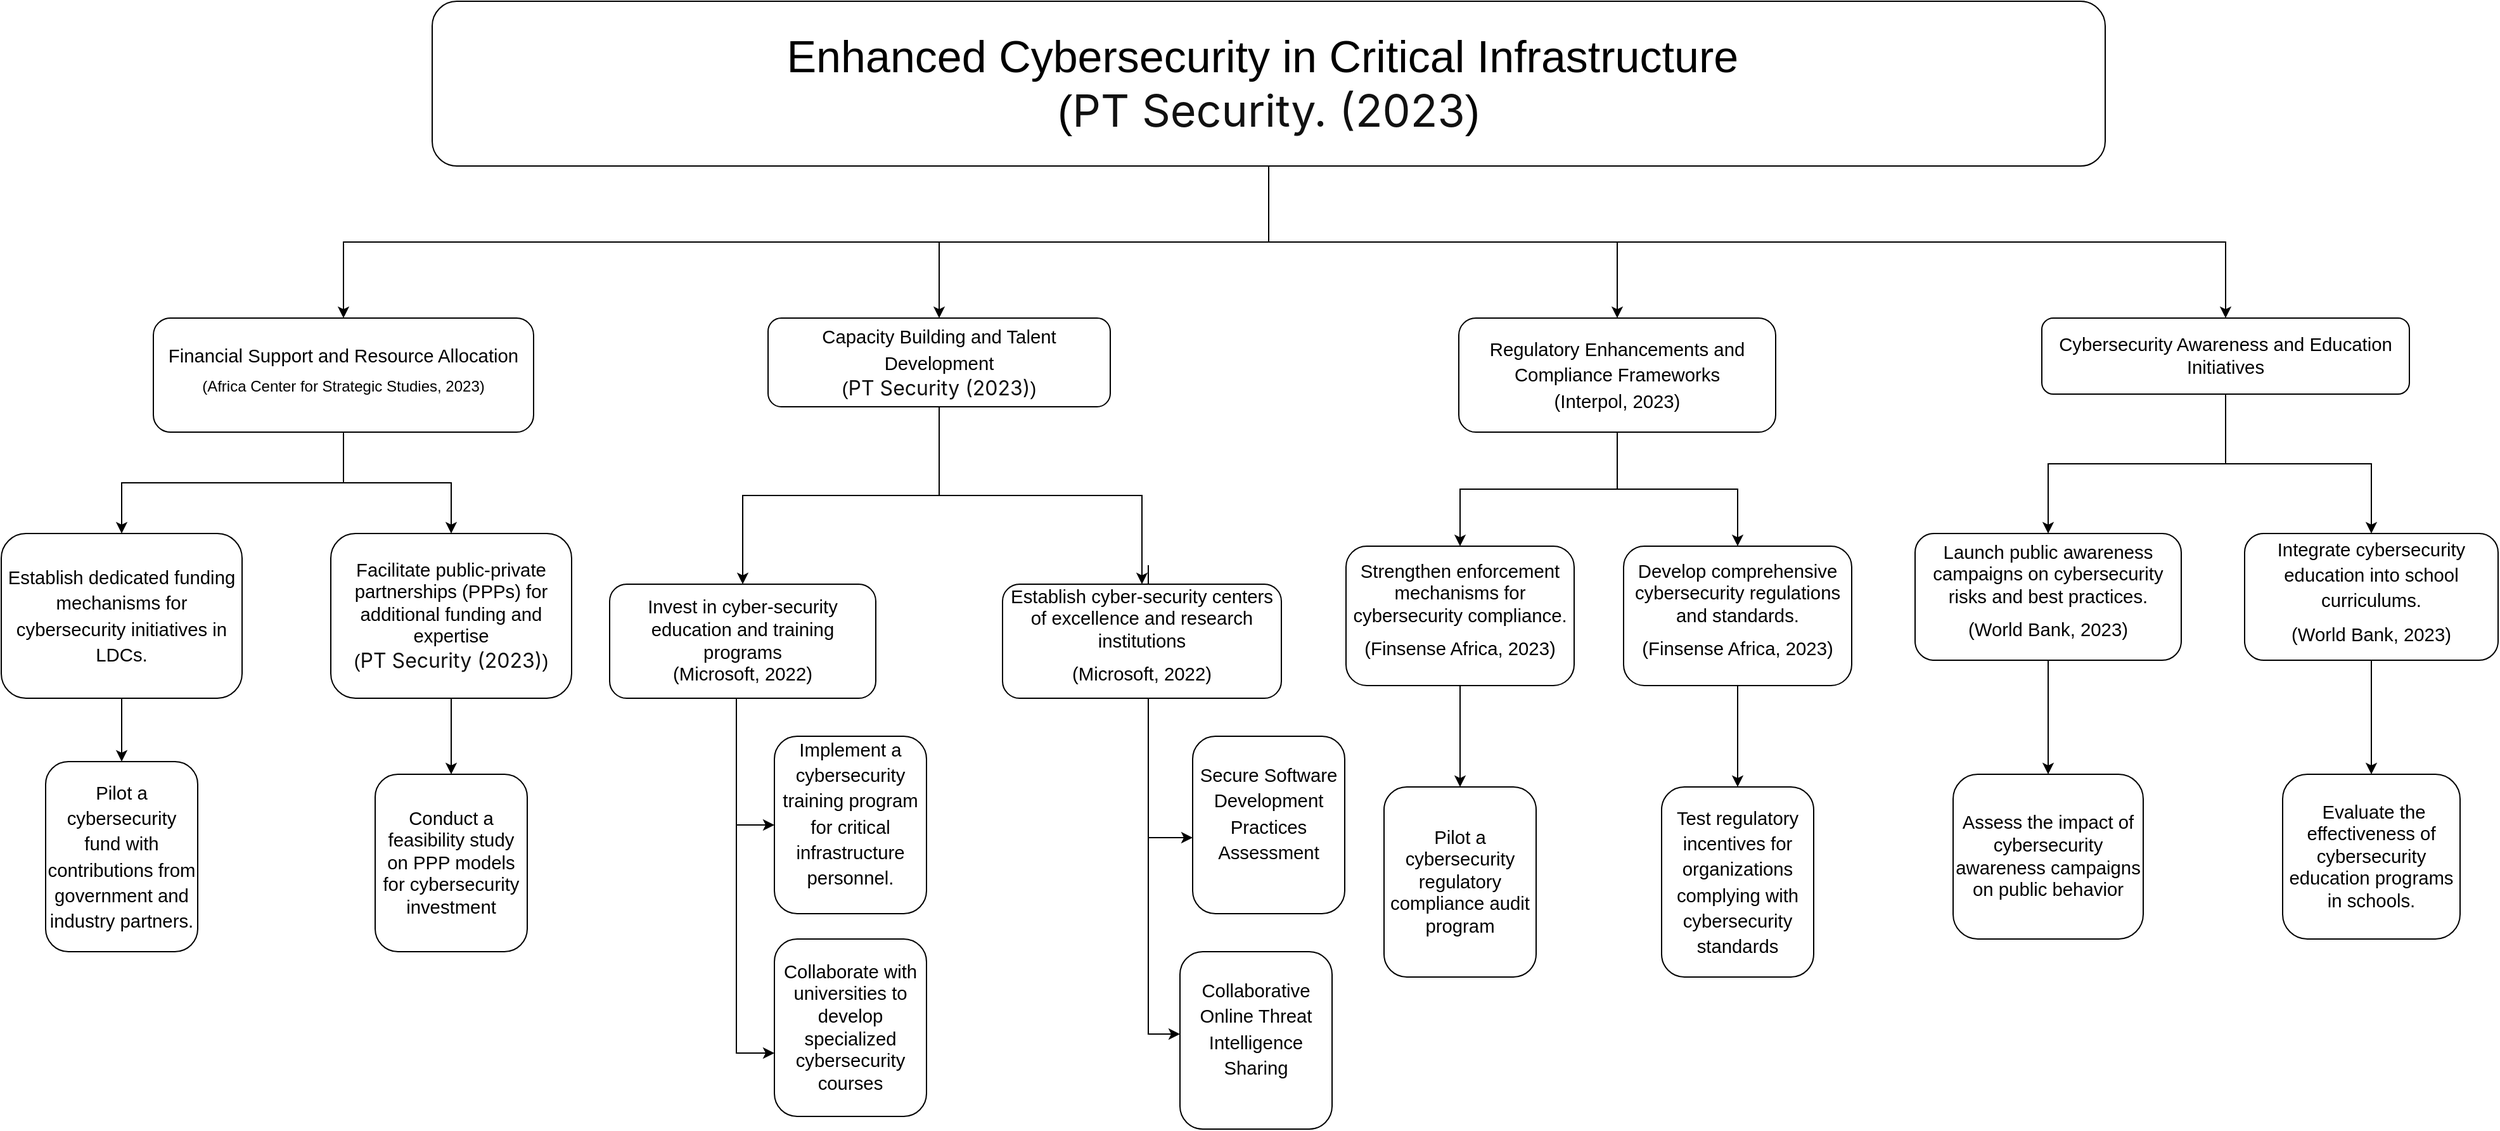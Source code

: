 <mxfile version="24.4.4" type="github">
  <diagram name="Page-1" id="qbcw0_QGkUB2L4nBPmKO">
    <mxGraphModel dx="3185" dy="808" grid="1" gridSize="10" guides="1" tooltips="1" connect="1" arrows="1" fold="1" page="1" pageScale="1" pageWidth="850" pageHeight="1100" background="none" math="0" shadow="0">
      <root>
        <mxCell id="0" />
        <mxCell id="1" parent="0" />
        <mxCell id="e39YhttfQh6g9qLsBfuA-8" value="" style="edgeStyle=orthogonalEdgeStyle;rounded=0;orthogonalLoop=1;jettySize=auto;html=1;" parent="1" source="e39YhttfQh6g9qLsBfuA-2" target="e39YhttfQh6g9qLsBfuA-7" edge="1">
          <mxGeometry relative="1" as="geometry" />
        </mxCell>
        <mxCell id="e39YhttfQh6g9qLsBfuA-10" value="" style="edgeStyle=orthogonalEdgeStyle;rounded=0;orthogonalLoop=1;jettySize=auto;html=1;" parent="1" source="e39YhttfQh6g9qLsBfuA-2" target="e39YhttfQh6g9qLsBfuA-9" edge="1">
          <mxGeometry relative="1" as="geometry" />
        </mxCell>
        <mxCell id="e39YhttfQh6g9qLsBfuA-14" value="" style="edgeStyle=orthogonalEdgeStyle;rounded=0;orthogonalLoop=1;jettySize=auto;html=1;" parent="1" source="e39YhttfQh6g9qLsBfuA-2" target="e39YhttfQh6g9qLsBfuA-13" edge="1">
          <mxGeometry relative="1" as="geometry" />
        </mxCell>
        <mxCell id="e39YhttfQh6g9qLsBfuA-20" value="" style="edgeStyle=orthogonalEdgeStyle;rounded=0;orthogonalLoop=1;jettySize=auto;html=1;" parent="1" source="e39YhttfQh6g9qLsBfuA-2" target="e39YhttfQh6g9qLsBfuA-19" edge="1">
          <mxGeometry relative="1" as="geometry" />
        </mxCell>
        <mxCell id="e39YhttfQh6g9qLsBfuA-2" value="&lt;span style=&quot;font-size: 35px;&quot; id=&quot;docs-internal-guid-f4f1dec3-7fff-86c7-fe9e-d08dac1e3e18&quot;&gt;&lt;span style=&quot;font-size: 35px; font-family: Arial, sans-serif; background-color: transparent; font-variant-numeric: normal; font-variant-east-asian: normal; font-variant-alternates: normal; font-variant-position: normal; vertical-align: baseline; white-space-collapse: preserve;&quot;&gt;Enhanced Cybersecurity in Critical Infrastructure &lt;/span&gt;&lt;/span&gt;&lt;div style=&quot;font-size: 35px;&quot;&gt;&lt;span style=&quot;font-size: 35px;&quot;&gt;&lt;span style=&quot;font-size: 35px; font-family: Arial, sans-serif; background-color: transparent; font-variant-numeric: normal; font-variant-east-asian: normal; font-variant-alternates: normal; font-variant-position: normal; vertical-align: baseline; white-space-collapse: preserve;&quot;&gt;(&lt;/span&gt;&lt;/span&gt;&lt;span style=&quot;background-color: rgb(255, 255, 255); color: rgb(17, 17, 17); font-family: -apple-system, Roboto, SegoeUI, &amp;quot;Segoe UI&amp;quot;, &amp;quot;Helvetica Neue&amp;quot;, Helvetica, &amp;quot;Microsoft YaHei&amp;quot;, &amp;quot;Meiryo UI&amp;quot;, Meiryo, &amp;quot;Arial Unicode MS&amp;quot;, sans-serif; font-size: 35px; text-align: left;&quot;&gt;PT Security. (2023&lt;/span&gt;&lt;span style=&quot;background-color: transparent; font-family: Arial, sans-serif; white-space-collapse: preserve; font-size: 35px;&quot;&gt;)&lt;/span&gt;&lt;/div&gt;" style="whiteSpace=wrap;html=1;gradientDirection=east;rounded=1;fontSize=35;" parent="1" vertex="1">
          <mxGeometry x="-550" y="30" width="1320" height="130" as="geometry" />
        </mxCell>
        <mxCell id="e39YhttfQh6g9qLsBfuA-34" value="" style="edgeStyle=orthogonalEdgeStyle;rounded=0;orthogonalLoop=1;jettySize=auto;html=1;" parent="1" source="e39YhttfQh6g9qLsBfuA-7" target="e39YhttfQh6g9qLsBfuA-33" edge="1">
          <mxGeometry relative="1" as="geometry" />
        </mxCell>
        <mxCell id="e39YhttfQh6g9qLsBfuA-36" value="" style="edgeStyle=orthogonalEdgeStyle;rounded=0;orthogonalLoop=1;jettySize=auto;html=1;" parent="1" source="e39YhttfQh6g9qLsBfuA-7" target="e39YhttfQh6g9qLsBfuA-35" edge="1">
          <mxGeometry relative="1" as="geometry" />
        </mxCell>
        <mxCell id="e39YhttfQh6g9qLsBfuA-7" value="&lt;span id=&quot;docs-internal-guid-b18fc274-7fff-4afe-53f8-195ce8988570&quot;&gt;&lt;p style=&quot;line-height:1.38;margin-top:0pt;margin-bottom:0pt;&quot; dir=&quot;ltr&quot;&gt;&lt;span style=&quot;font-size: 11pt; font-family: Arial, sans-serif; background-color: transparent; font-variant-numeric: normal; font-variant-east-asian: normal; font-variant-alternates: normal; font-variant-position: normal; vertical-align: baseline; white-space-collapse: preserve;&quot;&gt;Regulatory Enhancements and Compliance Frameworks&lt;/span&gt;&lt;/p&gt;&lt;p style=&quot;line-height:1.38;margin-top:0pt;margin-bottom:0pt;&quot; dir=&quot;ltr&quot;&gt;&lt;span style=&quot;background-color: transparent; font-family: Arial, sans-serif; font-size: 11pt; white-space-collapse: preserve; text-indent: -36pt;&quot;&gt;(Interpol, 2023)&lt;/span&gt;&lt;/p&gt;&lt;/span&gt;" style="whiteSpace=wrap;html=1;gradientDirection=east;rounded=1;" parent="1" vertex="1">
          <mxGeometry x="260" y="280" width="250" height="90" as="geometry" />
        </mxCell>
        <mxCell id="e39YhttfQh6g9qLsBfuA-50" value="" style="edgeStyle=orthogonalEdgeStyle;rounded=0;orthogonalLoop=1;jettySize=auto;html=1;" parent="1" source="e39YhttfQh6g9qLsBfuA-9" target="e39YhttfQh6g9qLsBfuA-49" edge="1">
          <mxGeometry relative="1" as="geometry" />
        </mxCell>
        <mxCell id="e39YhttfQh6g9qLsBfuA-52" value="" style="edgeStyle=orthogonalEdgeStyle;rounded=0;orthogonalLoop=1;jettySize=auto;html=1;" parent="1" source="e39YhttfQh6g9qLsBfuA-9" target="e39YhttfQh6g9qLsBfuA-51" edge="1">
          <mxGeometry relative="1" as="geometry" />
        </mxCell>
        <mxCell id="e39YhttfQh6g9qLsBfuA-9" value="&lt;span id=&quot;docs-internal-guid-cc9d6333-7fff-6a8c-3ab8-d3a8226ca76d&quot;&gt;&lt;span style=&quot;font-size: 11pt; font-family: Arial, sans-serif; background-color: transparent; font-variant-numeric: normal; font-variant-east-asian: normal; font-variant-alternates: normal; font-variant-position: normal; vertical-align: baseline; white-space-collapse: preserve;&quot;&gt;Financial Support and Resource Allocation&lt;/span&gt;&lt;/span&gt;&lt;div&gt;&lt;span id=&quot;docs-internal-guid-babed1f7-7fff-7fd7-703a-34e5aa5de9e6&quot;&gt;&lt;p style=&quot;line-height:2.4;text-indent: -36pt;margin-top:0pt;margin-bottom:0pt;padding:0pt 0pt 0pt 36pt;&quot; dir=&quot;ltr&quot;&gt;&lt;span style=&quot;font-family: Arial, sans-serif; background-color: transparent; font-variant-numeric: normal; font-variant-east-asian: normal; font-variant-alternates: normal; font-variant-position: normal; vertical-align: baseline; white-space-collapse: preserve;&quot;&gt;&lt;font style=&quot;font-size: 12px;&quot;&gt;(Africa Center for Strategic Studies, 2023)&lt;/font&gt;&lt;/span&gt;&lt;/p&gt;&lt;/span&gt;&lt;/div&gt;" style="whiteSpace=wrap;html=1;gradientDirection=east;rounded=1;" parent="1" vertex="1">
          <mxGeometry x="-770" y="280" width="300" height="90" as="geometry" />
        </mxCell>
        <mxCell id="e39YhttfQh6g9qLsBfuA-42" value="" style="edgeStyle=orthogonalEdgeStyle;rounded=0;orthogonalLoop=1;jettySize=auto;html=1;" parent="1" source="e39YhttfQh6g9qLsBfuA-13" target="e39YhttfQh6g9qLsBfuA-41" edge="1">
          <mxGeometry relative="1" as="geometry" />
        </mxCell>
        <mxCell id="e39YhttfQh6g9qLsBfuA-44" value="" style="edgeStyle=orthogonalEdgeStyle;rounded=0;orthogonalLoop=1;jettySize=auto;html=1;" parent="1" source="e39YhttfQh6g9qLsBfuA-13" target="e39YhttfQh6g9qLsBfuA-43" edge="1">
          <mxGeometry relative="1" as="geometry" />
        </mxCell>
        <mxCell id="e39YhttfQh6g9qLsBfuA-13" value="&lt;span id=&quot;docs-internal-guid-c67d08ce-7fff-69de-2ffb-74023b6b5d5c&quot;&gt;&lt;span style=&quot;font-size: 11pt; font-family: Arial, sans-serif; background-color: transparent; font-variant-numeric: normal; font-variant-east-asian: normal; font-variant-alternates: normal; font-variant-position: normal; vertical-align: baseline; white-space-collapse: preserve;&quot;&gt;Cybersecurity Awareness and Education Initiatives&lt;/span&gt;&lt;/span&gt;" style="whiteSpace=wrap;html=1;gradientDirection=east;rounded=1;" parent="1" vertex="1">
          <mxGeometry x="720" y="280" width="290" height="60" as="geometry" />
        </mxCell>
        <mxCell id="e39YhttfQh6g9qLsBfuA-22" value="" style="edgeStyle=orthogonalEdgeStyle;rounded=0;orthogonalLoop=1;jettySize=auto;html=1;" parent="1" source="e39YhttfQh6g9qLsBfuA-19" target="e39YhttfQh6g9qLsBfuA-21" edge="1">
          <mxGeometry relative="1" as="geometry" />
        </mxCell>
        <mxCell id="e39YhttfQh6g9qLsBfuA-24" value="" style="edgeStyle=orthogonalEdgeStyle;rounded=0;orthogonalLoop=1;jettySize=auto;html=1;" parent="1" source="e39YhttfQh6g9qLsBfuA-19" target="e39YhttfQh6g9qLsBfuA-23" edge="1">
          <mxGeometry relative="1" as="geometry" />
        </mxCell>
        <mxCell id="e39YhttfQh6g9qLsBfuA-19" value="&lt;span id=&quot;docs-internal-guid-990a0c09-7fff-07dc-5c46-0e6442948d26&quot;&gt;&lt;p style=&quot;line-height:1.38;margin-top:0pt;margin-bottom:0pt;&quot; dir=&quot;ltr&quot;&gt;&lt;span style=&quot;font-size: 11pt; font-family: Arial, sans-serif; background-color: transparent; font-variant-numeric: normal; font-variant-east-asian: normal; font-variant-alternates: normal; font-variant-position: normal; vertical-align: baseline; white-space-collapse: preserve;&quot;&gt;Capacity Building and Talent Development&lt;/span&gt;&lt;/p&gt;&lt;div&gt;&lt;span style=&quot;font-size: 11pt; font-family: Arial, sans-serif; background-color: transparent; font-variant-numeric: normal; font-variant-east-asian: normal; font-variant-alternates: normal; font-variant-position: normal; vertical-align: baseline; white-space-collapse: preserve;&quot;&gt;(&lt;/span&gt;&lt;span style=&quot;background-color: rgb(255, 255, 255); color: rgb(17, 17, 17); font-family: -apple-system, Roboto, SegoeUI, &amp;quot;Segoe UI&amp;quot;, &amp;quot;Helvetica Neue&amp;quot;, Helvetica, &amp;quot;Microsoft YaHei&amp;quot;, &amp;quot;Meiryo UI&amp;quot;, Meiryo, &amp;quot;Arial Unicode MS&amp;quot;, sans-serif; font-size: 16px; text-align: left;&quot;&gt;PT Security (2023)&lt;/span&gt;&lt;span style=&quot;background-color: transparent; font-family: Arial, sans-serif; font-size: 11pt; white-space-collapse: preserve;&quot;&gt;)&lt;/span&gt;&lt;/div&gt;&lt;/span&gt;" style="whiteSpace=wrap;html=1;gradientDirection=east;rounded=1;" parent="1" vertex="1">
          <mxGeometry x="-285" y="280" width="270" height="70" as="geometry" />
        </mxCell>
        <mxCell id="e39YhttfQh6g9qLsBfuA-26" value="" style="edgeStyle=orthogonalEdgeStyle;rounded=0;orthogonalLoop=1;jettySize=auto;html=1;" parent="1" source="e39YhttfQh6g9qLsBfuA-21" target="e39YhttfQh6g9qLsBfuA-25" edge="1">
          <mxGeometry relative="1" as="geometry">
            <Array as="points">
              <mxPoint x="-310" y="680" />
            </Array>
          </mxGeometry>
        </mxCell>
        <mxCell id="e39YhttfQh6g9qLsBfuA-28" value="" style="edgeStyle=orthogonalEdgeStyle;rounded=0;orthogonalLoop=1;jettySize=auto;html=1;" parent="1" source="e39YhttfQh6g9qLsBfuA-21" target="e39YhttfQh6g9qLsBfuA-27" edge="1">
          <mxGeometry relative="1" as="geometry">
            <Array as="points">
              <mxPoint x="-310" y="860" />
            </Array>
          </mxGeometry>
        </mxCell>
        <mxCell id="e39YhttfQh6g9qLsBfuA-21" value="&lt;span id=&quot;docs-internal-guid-485b95d7-7fff-4483-19b6-c63915ce63f2&quot;&gt;&lt;span style=&quot;font-size: 11pt; font-family: Arial, sans-serif; background-color: transparent; font-variant-numeric: normal; font-variant-east-asian: normal; font-variant-alternates: normal; font-variant-position: normal; vertical-align: baseline; white-space-collapse: preserve;&quot;&gt;Invest in cyber-security education and training programs&lt;/span&gt;&lt;/span&gt;&lt;div&gt;&lt;span style=&quot;background-color: transparent; font-family: Arial, sans-serif; font-size: 11pt; white-space-collapse: preserve; text-indent: -36pt;&quot;&gt;(Microsoft, 2022)&lt;/span&gt;&lt;/div&gt;" style="whiteSpace=wrap;html=1;gradientDirection=east;rounded=1;" parent="1" vertex="1">
          <mxGeometry x="-410" y="490" width="210" height="90" as="geometry" />
        </mxCell>
        <mxCell id="e39YhttfQh6g9qLsBfuA-30" value="" style="edgeStyle=orthogonalEdgeStyle;rounded=0;orthogonalLoop=1;jettySize=auto;html=1;" parent="1" edge="1">
          <mxGeometry relative="1" as="geometry">
            <mxPoint x="15" y="475" as="sourcePoint" />
            <mxPoint x="40" y="845" as="targetPoint" />
            <Array as="points">
              <mxPoint x="15" y="845" />
            </Array>
          </mxGeometry>
        </mxCell>
        <mxCell id="e39YhttfQh6g9qLsBfuA-32" value="" style="edgeStyle=orthogonalEdgeStyle;rounded=0;orthogonalLoop=1;jettySize=auto;html=1;" parent="1" source="e39YhttfQh6g9qLsBfuA-23" target="e39YhttfQh6g9qLsBfuA-31" edge="1">
          <mxGeometry relative="1" as="geometry">
            <Array as="points">
              <mxPoint x="15" y="690" />
            </Array>
          </mxGeometry>
        </mxCell>
        <mxCell id="e39YhttfQh6g9qLsBfuA-23" value="&lt;span id=&quot;docs-internal-guid-18b46ba3-7fff-d74f-bfe8-685734410107&quot;&gt;&lt;span style=&quot;font-size: 11pt; font-family: Arial, sans-serif; background-color: transparent; font-variant-numeric: normal; font-variant-east-asian: normal; font-variant-alternates: normal; font-variant-position: normal; vertical-align: baseline; white-space-collapse: preserve;&quot;&gt;Establish cyber-security centers of excellence and research institutions&lt;/span&gt;&lt;/span&gt;&lt;div&gt;&lt;span id=&quot;docs-internal-guid-ec48a3c2-7fff-95ab-d851-11cc80c9805e&quot;&gt;&lt;p style=&quot;line-height:2.4;text-indent: -36pt;margin-top:0pt;margin-bottom:0pt;padding:0pt 0pt 0pt 36pt;&quot; dir=&quot;ltr&quot;&gt;&lt;span style=&quot;font-size: 11pt; font-family: Arial, sans-serif; background-color: transparent; font-variant-numeric: normal; font-variant-east-asian: normal; font-variant-alternates: normal; font-variant-position: normal; vertical-align: baseline; white-space-collapse: preserve;&quot;&gt;(Microsoft, 2022)&lt;/span&gt;&lt;/p&gt;&lt;/span&gt;&lt;/div&gt;" style="whiteSpace=wrap;html=1;gradientDirection=east;rounded=1;" parent="1" vertex="1">
          <mxGeometry x="-100" y="490" width="220" height="90" as="geometry" />
        </mxCell>
        <mxCell id="e39YhttfQh6g9qLsBfuA-25" value="&lt;span id=&quot;docs-internal-guid-861550bc-7fff-abbb-05d8-247e7f832565&quot;&gt;&lt;p style=&quot;line-height:1.38;margin-top:0pt;margin-bottom:0pt;&quot; dir=&quot;ltr&quot;&gt;&lt;span style=&quot;font-size: 11pt; font-family: Arial, sans-serif; background-color: transparent; font-variant-numeric: normal; font-variant-east-asian: normal; font-variant-alternates: normal; font-variant-position: normal; vertical-align: baseline; white-space-collapse: preserve;&quot;&gt;Implement a cybersecurity training program for critical infrastructure personnel.&lt;/span&gt;&lt;/p&gt;&lt;div&gt;&lt;span style=&quot;font-size: 11pt; font-family: Arial, sans-serif; background-color: transparent; font-variant-numeric: normal; font-variant-east-asian: normal; font-variant-alternates: normal; font-variant-position: normal; vertical-align: baseline; white-space-collapse: preserve;&quot;&gt;&lt;br&gt;&lt;/span&gt;&lt;/div&gt;&lt;/span&gt;" style="whiteSpace=wrap;html=1;gradientDirection=east;rounded=1;" parent="1" vertex="1">
          <mxGeometry x="-280" y="610" width="120" height="140" as="geometry" />
        </mxCell>
        <mxCell id="e39YhttfQh6g9qLsBfuA-27" value="&lt;span id=&quot;docs-internal-guid-a274a397-7fff-2ead-f305-4d36a65ef558&quot;&gt;&lt;span style=&quot;font-size: 11pt; font-family: Arial, sans-serif; background-color: transparent; font-variant-numeric: normal; font-variant-east-asian: normal; font-variant-alternates: normal; font-variant-position: normal; vertical-align: baseline; white-space-collapse: preserve;&quot;&gt;Collaborate with universities to develop specialized cybersecurity courses&lt;/span&gt;&lt;/span&gt;" style="whiteSpace=wrap;html=1;gradientDirection=east;rounded=1;" parent="1" vertex="1">
          <mxGeometry x="-280" y="770" width="120" height="140" as="geometry" />
        </mxCell>
        <mxCell id="e39YhttfQh6g9qLsBfuA-29" value="&lt;span id=&quot;docs-internal-guid-a18de563-7fff-5fc9-9cf2-ea263a337493&quot;&gt;&lt;p style=&quot;line-height:1.38;margin-top:0pt;margin-bottom:0pt;&quot; dir=&quot;ltr&quot;&gt;&lt;span style=&quot;font-size: 11pt; font-family: Arial, sans-serif; background-color: transparent; font-variant-numeric: normal; font-variant-east-asian: normal; font-variant-alternates: normal; font-variant-position: normal; vertical-align: baseline; white-space-collapse: preserve;&quot;&gt;Collaborative Online Threat Intelligence Sharing&lt;/span&gt;&lt;/p&gt;&lt;div&gt;&lt;span style=&quot;font-size: 11pt; font-family: Arial, sans-serif; background-color: transparent; font-variant-numeric: normal; font-variant-east-asian: normal; font-variant-alternates: normal; font-variant-position: normal; vertical-align: baseline; white-space-collapse: preserve;&quot;&gt;&lt;br&gt;&lt;/span&gt;&lt;/div&gt;&lt;/span&gt;" style="whiteSpace=wrap;html=1;gradientDirection=east;rounded=1;" parent="1" vertex="1">
          <mxGeometry x="40" y="780" width="120" height="140" as="geometry" />
        </mxCell>
        <mxCell id="e39YhttfQh6g9qLsBfuA-31" value="&lt;span id=&quot;docs-internal-guid-934dd741-7fff-ac54-7cf5-09e80a9506ce&quot;&gt;&lt;p style=&quot;line-height:1.38;margin-top:0pt;margin-bottom:0pt;&quot; dir=&quot;ltr&quot;&gt;&lt;span style=&quot;font-size: 11pt; font-family: Arial, sans-serif; background-color: transparent; font-variant-numeric: normal; font-variant-east-asian: normal; font-variant-alternates: normal; font-variant-position: normal; vertical-align: baseline; white-space-collapse: preserve;&quot;&gt;Secure Software Development Practices Assessment&lt;/span&gt;&lt;/p&gt;&lt;div&gt;&lt;span style=&quot;font-size: 11pt; font-family: Arial, sans-serif; background-color: transparent; font-variant-numeric: normal; font-variant-east-asian: normal; font-variant-alternates: normal; font-variant-position: normal; vertical-align: baseline; white-space-collapse: preserve;&quot;&gt;&lt;br&gt;&lt;/span&gt;&lt;/div&gt;&lt;/span&gt;" style="whiteSpace=wrap;html=1;gradientDirection=east;rounded=1;" parent="1" vertex="1">
          <mxGeometry x="50" y="610" width="120" height="140" as="geometry" />
        </mxCell>
        <mxCell id="e39YhttfQh6g9qLsBfuA-38" value="" style="edgeStyle=orthogonalEdgeStyle;rounded=0;orthogonalLoop=1;jettySize=auto;html=1;" parent="1" source="e39YhttfQh6g9qLsBfuA-33" target="e39YhttfQh6g9qLsBfuA-37" edge="1">
          <mxGeometry relative="1" as="geometry" />
        </mxCell>
        <mxCell id="e39YhttfQh6g9qLsBfuA-33" value="&lt;span id=&quot;docs-internal-guid-ed263192-7fff-3666-211a-55636b847bee&quot;&gt;&lt;span style=&quot;font-size: 11pt; font-family: Arial, sans-serif; background-color: transparent; font-variant-numeric: normal; font-variant-east-asian: normal; font-variant-alternates: normal; font-variant-position: normal; vertical-align: baseline; white-space-collapse: preserve;&quot;&gt;Strengthen enforcement mechanisms for cybersecurity compliance.&lt;/span&gt;&lt;/span&gt;&lt;div&gt;&lt;span id=&quot;docs-internal-guid-02dee588-7fff-0530-bb25-d3979dab9b3e&quot;&gt;&lt;p style=&quot;line-height:2.4;text-indent: -36pt;margin-top:0pt;margin-bottom:0pt;padding:0pt 0pt 0pt 36pt;&quot; dir=&quot;ltr&quot;&gt;&lt;span style=&quot;font-size: 11pt; font-family: Arial, sans-serif; background-color: transparent; font-variant-numeric: normal; font-variant-east-asian: normal; font-variant-alternates: normal; font-variant-position: normal; vertical-align: baseline; white-space-collapse: preserve;&quot;&gt;(Finsense Africa, 2023)&lt;/span&gt;&lt;/p&gt;&lt;/span&gt;&lt;/div&gt;" style="whiteSpace=wrap;html=1;gradientDirection=east;rounded=1;" parent="1" vertex="1">
          <mxGeometry x="171" y="460" width="180" height="110" as="geometry" />
        </mxCell>
        <mxCell id="e39YhttfQh6g9qLsBfuA-40" value="" style="edgeStyle=orthogonalEdgeStyle;rounded=0;orthogonalLoop=1;jettySize=auto;html=1;" parent="1" source="e39YhttfQh6g9qLsBfuA-35" target="e39YhttfQh6g9qLsBfuA-39" edge="1">
          <mxGeometry relative="1" as="geometry" />
        </mxCell>
        <mxCell id="e39YhttfQh6g9qLsBfuA-35" value="&lt;span id=&quot;docs-internal-guid-513995c7-7fff-01c9-d99b-1a55456af1bd&quot;&gt;&lt;span style=&quot;font-size: 11pt; font-family: Arial, sans-serif; background-color: transparent; font-variant-numeric: normal; font-variant-east-asian: normal; font-variant-alternates: normal; font-variant-position: normal; vertical-align: baseline; white-space-collapse: preserve;&quot;&gt;Develop comprehensive cybersecurity regulations and standards.&lt;/span&gt;&lt;/span&gt;&lt;div&gt;&lt;span id=&quot;docs-internal-guid-02dee588-7fff-0530-bb25-d3979dab9b3e&quot;&gt;&lt;p style=&quot;line-height:2.4;text-indent: -36pt;margin-top:0pt;margin-bottom:0pt;padding:0pt 0pt 0pt 36pt;&quot; dir=&quot;ltr&quot;&gt;&lt;span style=&quot;font-size: 11pt; font-family: Arial, sans-serif; background-color: transparent; font-variant-numeric: normal; font-variant-east-asian: normal; font-variant-alternates: normal; font-variant-position: normal; vertical-align: baseline; white-space-collapse: preserve;&quot;&gt;(Finsense Africa, 2023)&lt;/span&gt;&lt;/p&gt;&lt;/span&gt;&lt;/div&gt;" style="whiteSpace=wrap;html=1;gradientDirection=east;rounded=1;" parent="1" vertex="1">
          <mxGeometry x="390" y="460" width="180" height="110" as="geometry" />
        </mxCell>
        <mxCell id="e39YhttfQh6g9qLsBfuA-37" value="&lt;span id=&quot;docs-internal-guid-ce5683f2-7fff-e18b-a923-ddcb51da9e7b&quot;&gt;&lt;span style=&quot;font-size: 11pt; font-family: Arial, sans-serif; background-color: transparent; font-variant-numeric: normal; font-variant-east-asian: normal; font-variant-alternates: normal; font-variant-position: normal; vertical-align: baseline; white-space-collapse: preserve;&quot;&gt;Pilot a cybersecurity regulatory compliance audit program&lt;/span&gt;&lt;/span&gt;" style="whiteSpace=wrap;html=1;gradientDirection=east;rounded=1;" parent="1" vertex="1">
          <mxGeometry x="201" y="650" width="120" height="150" as="geometry" />
        </mxCell>
        <mxCell id="e39YhttfQh6g9qLsBfuA-39" value="&lt;span id=&quot;docs-internal-guid-d0e1a502-7fff-ab43-f309-67176f202d0d&quot;&gt;&lt;p style=&quot;line-height:1.38;margin-top:0pt;margin-bottom:0pt;&quot; dir=&quot;ltr&quot;&gt;&lt;span style=&quot;font-size: 11pt; font-family: Arial, sans-serif; background-color: transparent; font-variant-numeric: normal; font-variant-east-asian: normal; font-variant-alternates: normal; font-variant-position: normal; vertical-align: baseline; white-space-collapse: preserve;&quot;&gt;Test regulatory incentives for organizations complying with cybersecurity standards&lt;/span&gt;&lt;/p&gt;&lt;/span&gt;" style="whiteSpace=wrap;html=1;gradientDirection=east;rounded=1;" parent="1" vertex="1">
          <mxGeometry x="420" y="650" width="120" height="150" as="geometry" />
        </mxCell>
        <mxCell id="e39YhttfQh6g9qLsBfuA-46" value="" style="edgeStyle=orthogonalEdgeStyle;rounded=0;orthogonalLoop=1;jettySize=auto;html=1;" parent="1" source="e39YhttfQh6g9qLsBfuA-41" target="e39YhttfQh6g9qLsBfuA-45" edge="1">
          <mxGeometry relative="1" as="geometry" />
        </mxCell>
        <mxCell id="e39YhttfQh6g9qLsBfuA-41" value="&lt;span id=&quot;docs-internal-guid-cf354e25-7fff-c3ef-3a1c-7660bfa89c8e&quot;&gt;&lt;span style=&quot;font-size: 11pt; font-family: Arial, sans-serif; background-color: transparent; font-variant-numeric: normal; font-variant-east-asian: normal; font-variant-alternates: normal; font-variant-position: normal; vertical-align: baseline; white-space-collapse: preserve;&quot;&gt;Launch public awareness campaigns on cybersecurity risks and best practices.&lt;/span&gt;&lt;/span&gt;&lt;div&gt;&lt;span id=&quot;docs-internal-guid-8b241f7d-7fff-682a-3167-2cd9529bd88e&quot;&gt;&lt;p style=&quot;line-height:2.4;text-indent: -36pt;margin-top:0pt;margin-bottom:0pt;padding:0pt 0pt 0pt 36pt;&quot; dir=&quot;ltr&quot;&gt;&lt;span style=&quot;font-size: 11pt; font-family: Arial, sans-serif; background-color: transparent; font-variant-numeric: normal; font-variant-east-asian: normal; font-variant-alternates: normal; font-variant-position: normal; vertical-align: baseline; white-space-collapse: preserve;&quot;&gt;(World Bank, 2023)&lt;/span&gt;&lt;/p&gt;&lt;/span&gt;&lt;/div&gt;" style="whiteSpace=wrap;html=1;gradientDirection=east;rounded=1;" parent="1" vertex="1">
          <mxGeometry x="620" y="450" width="210" height="100" as="geometry" />
        </mxCell>
        <mxCell id="e39YhttfQh6g9qLsBfuA-48" value="" style="edgeStyle=orthogonalEdgeStyle;rounded=0;orthogonalLoop=1;jettySize=auto;html=1;" parent="1" source="e39YhttfQh6g9qLsBfuA-43" target="e39YhttfQh6g9qLsBfuA-47" edge="1">
          <mxGeometry relative="1" as="geometry" />
        </mxCell>
        <mxCell id="e39YhttfQh6g9qLsBfuA-43" value="&lt;span id=&quot;docs-internal-guid-c8c7d9c8-7fff-d447-547a-dbfac3b9292c&quot;&gt;&lt;p style=&quot;line-height:1.38;margin-top:0pt;margin-bottom:0pt;&quot; dir=&quot;ltr&quot;&gt;&lt;span style=&quot;font-size: 11pt; font-family: Arial, sans-serif; background-color: transparent; font-variant-numeric: normal; font-variant-east-asian: normal; font-variant-alternates: normal; font-variant-position: normal; vertical-align: baseline; white-space-collapse: preserve;&quot;&gt;Integrate cybersecurity education into school curriculums.&lt;/span&gt;&lt;/p&gt;&lt;p style=&quot;line-height:1.38;margin-top:0pt;margin-bottom:0pt;&quot; dir=&quot;ltr&quot;&gt;&lt;span style=&quot;font-size: 11pt; font-family: Arial, sans-serif; background-color: transparent; font-variant-numeric: normal; font-variant-east-asian: normal; font-variant-alternates: normal; font-variant-position: normal; vertical-align: baseline; white-space-collapse: preserve;&quot;&gt;&lt;span id=&quot;docs-internal-guid-8b241f7d-7fff-682a-3167-2cd9529bd88e&quot;&gt;&lt;/span&gt;&lt;/span&gt;&lt;/p&gt;&lt;p style=&quot;line-height:2.4;text-indent: -36pt;margin-top:0pt;margin-bottom:0pt;padding:0pt 0pt 0pt 36pt;&quot; dir=&quot;ltr&quot;&gt;&lt;span style=&quot;font-size:11pt;font-family:Arial,sans-serif;color:#000000;background-color:transparent;font-weight:400;font-style:normal;font-variant:normal;text-decoration:none;vertical-align:baseline;white-space:pre;white-space:pre-wrap;&quot;&gt;(World Bank, 2023)&lt;/span&gt;&lt;/p&gt;&lt;/span&gt;" style="whiteSpace=wrap;html=1;gradientDirection=east;rounded=1;" parent="1" vertex="1">
          <mxGeometry x="880" y="450" width="200" height="100" as="geometry" />
        </mxCell>
        <mxCell id="e39YhttfQh6g9qLsBfuA-45" value="&lt;span id=&quot;docs-internal-guid-0482f464-7fff-a9f4-48f2-db3c558f9bbc&quot;&gt;&lt;span style=&quot;font-size: 11pt; font-family: Arial, sans-serif; background-color: transparent; font-variant-numeric: normal; font-variant-east-asian: normal; font-variant-alternates: normal; font-variant-position: normal; vertical-align: baseline; white-space-collapse: preserve;&quot;&gt;Assess the impact of cybersecurity awareness campaigns on public behavior&lt;/span&gt;&lt;/span&gt;" style="whiteSpace=wrap;html=1;gradientDirection=east;rounded=1;" parent="1" vertex="1">
          <mxGeometry x="650" y="640" width="150" height="130" as="geometry" />
        </mxCell>
        <mxCell id="e39YhttfQh6g9qLsBfuA-47" value="&lt;span id=&quot;docs-internal-guid-2e34db33-7fff-ea21-81cc-e6a39b920216&quot;&gt;&lt;span style=&quot;font-size: 11pt; font-family: Arial, sans-serif; background-color: transparent; font-variant-numeric: normal; font-variant-east-asian: normal; font-variant-alternates: normal; font-variant-position: normal; vertical-align: baseline; white-space-collapse: preserve;&quot;&gt;&amp;nbsp;Evaluate the effectiveness of cybersecurity education programs in schools.&lt;/span&gt;&lt;/span&gt;" style="whiteSpace=wrap;html=1;gradientDirection=east;rounded=1;" parent="1" vertex="1">
          <mxGeometry x="910" y="640" width="140" height="130" as="geometry" />
        </mxCell>
        <mxCell id="e39YhttfQh6g9qLsBfuA-57" value="" style="edgeStyle=orthogonalEdgeStyle;rounded=0;orthogonalLoop=1;jettySize=auto;html=1;" parent="1" source="e39YhttfQh6g9qLsBfuA-49" target="e39YhttfQh6g9qLsBfuA-56" edge="1">
          <mxGeometry relative="1" as="geometry" />
        </mxCell>
        <mxCell id="e39YhttfQh6g9qLsBfuA-49" value="&lt;span id=&quot;docs-internal-guid-2f7bb394-7fff-3855-d8e7-b69b01903676&quot;&gt;&lt;p style=&quot;line-height:1.38;margin-top:0pt;margin-bottom:0pt;&quot; dir=&quot;ltr&quot;&gt;&lt;span style=&quot;font-size: 11pt; font-family: Arial, sans-serif; background-color: transparent; font-variant-numeric: normal; font-variant-east-asian: normal; font-variant-alternates: normal; font-variant-position: normal; vertical-align: baseline; white-space-collapse: preserve;&quot;&gt;Establish dedicated funding mechanisms for cybersecurity initiatives in LDCs.&lt;/span&gt;&lt;/p&gt;&lt;/span&gt;" style="whiteSpace=wrap;html=1;gradientDirection=east;rounded=1;" parent="1" vertex="1">
          <mxGeometry x="-890" y="450" width="190" height="130" as="geometry" />
        </mxCell>
        <mxCell id="e39YhttfQh6g9qLsBfuA-54" value="" style="edgeStyle=orthogonalEdgeStyle;rounded=0;orthogonalLoop=1;jettySize=auto;html=1;" parent="1" source="e39YhttfQh6g9qLsBfuA-51" target="e39YhttfQh6g9qLsBfuA-53" edge="1">
          <mxGeometry relative="1" as="geometry" />
        </mxCell>
        <mxCell id="e39YhttfQh6g9qLsBfuA-51" value="&lt;span id=&quot;docs-internal-guid-90c6f7d4-7fff-41e3-8f56-fdc69a248659&quot;&gt;&lt;span style=&quot;font-size: 11pt; font-family: Arial, sans-serif; background-color: transparent; font-variant-numeric: normal; font-variant-east-asian: normal; font-variant-alternates: normal; font-variant-position: normal; vertical-align: baseline; white-space-collapse: preserve;&quot;&gt;Facilitate public-private partnerships (PPPs) for additional funding and expertise&lt;/span&gt;&lt;/span&gt;&lt;div&gt;&lt;span style=&quot;font-variant-numeric: normal; font-variant-east-asian: normal; font-variant-alternates: normal; font-variant-position: normal; white-space-collapse: preserve; background-color: transparent; font-size: 11pt; font-family: Arial, sans-serif; vertical-align: baseline;&quot;&gt;(&lt;/span&gt;&lt;span style=&quot;background-color: rgb(255, 255, 255); color: rgb(17, 17, 17); font-family: -apple-system, Roboto, SegoeUI, &amp;quot;Segoe UI&amp;quot;, &amp;quot;Helvetica Neue&amp;quot;, Helvetica, &amp;quot;Microsoft YaHei&amp;quot;, &amp;quot;Meiryo UI&amp;quot;, Meiryo, &amp;quot;Arial Unicode MS&amp;quot;, sans-serif; font-size: 16px; text-align: left;&quot;&gt;PT Security (2023)&lt;/span&gt;&lt;span style=&quot;white-space-collapse: preserve; background-color: transparent; font-family: Arial, sans-serif; font-size: 11pt;&quot;&gt;)&lt;/span&gt;&lt;span&gt;&lt;span style=&quot;font-size: 11pt; font-family: Arial, sans-serif; background-color: transparent; font-variant-numeric: normal; font-variant-east-asian: normal; font-variant-alternates: normal; font-variant-position: normal; vertical-align: baseline; white-space-collapse: preserve;&quot;&gt;&lt;br&gt;&lt;/span&gt;&lt;/span&gt;&lt;/div&gt;" style="whiteSpace=wrap;html=1;gradientDirection=east;rounded=1;" parent="1" vertex="1">
          <mxGeometry x="-630" y="450" width="190" height="130" as="geometry" />
        </mxCell>
        <mxCell id="e39YhttfQh6g9qLsBfuA-53" value="&lt;span id=&quot;docs-internal-guid-cb253c04-7fff-3789-d064-6e96a74ed2ee&quot;&gt;&lt;span style=&quot;font-size: 11pt; font-family: Arial, sans-serif; background-color: transparent; font-variant-numeric: normal; font-variant-east-asian: normal; font-variant-alternates: normal; font-variant-position: normal; vertical-align: baseline; white-space-collapse: preserve;&quot;&gt;Conduct a feasibility study on PPP models for cybersecurity investment&lt;/span&gt;&lt;/span&gt;" style="whiteSpace=wrap;html=1;gradientDirection=east;rounded=1;" parent="1" vertex="1">
          <mxGeometry x="-595" y="640" width="120" height="140" as="geometry" />
        </mxCell>
        <mxCell id="e39YhttfQh6g9qLsBfuA-56" value="&lt;span id=&quot;docs-internal-guid-68546e77-7fff-a527-8d31-925bb36ac889&quot;&gt;&lt;p style=&quot;line-height:1.38;margin-top:0pt;margin-bottom:0pt;&quot; dir=&quot;ltr&quot;&gt;&lt;span style=&quot;font-size: 11pt; font-family: Arial, sans-serif; background-color: transparent; font-variant-numeric: normal; font-variant-east-asian: normal; font-variant-alternates: normal; font-variant-position: normal; vertical-align: baseline; white-space-collapse: preserve;&quot;&gt;Pilot a cybersecurity fund with contributions from government and industry partners.&lt;/span&gt;&lt;/p&gt;&lt;/span&gt;" style="whiteSpace=wrap;html=1;gradientDirection=east;rounded=1;" parent="1" vertex="1">
          <mxGeometry x="-855" y="630" width="120" height="150" as="geometry" />
        </mxCell>
        <mxCell id="e39YhttfQh6g9qLsBfuA-58" style="edgeStyle=orthogonalEdgeStyle;rounded=0;orthogonalLoop=1;jettySize=auto;html=1;exitX=0.5;exitY=1;exitDx=0;exitDy=0;" parent="1" source="e39YhttfQh6g9qLsBfuA-56" target="e39YhttfQh6g9qLsBfuA-56" edge="1">
          <mxGeometry relative="1" as="geometry" />
        </mxCell>
      </root>
    </mxGraphModel>
  </diagram>
</mxfile>
